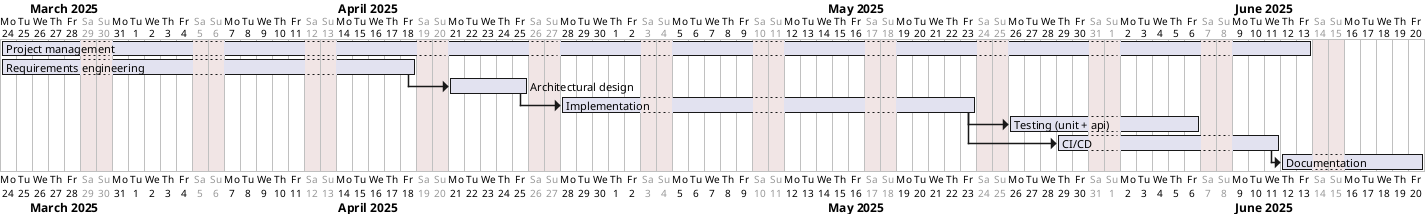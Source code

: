 @startgantt
Project starts the 24th of March 2025
saturday are closed
sunday are closed

[Project management]  lasts 12 weeks
[Requirements engineering] lasts 4 weeks
[Architectural design] starts after [Requirements engineering]'s end and lasts 1 week
[Implementation] starts after [Architectural design]'s end and lasts 4 weeks
[Testing (unit + api)] starts after [Implementation]'s end and lasts 2 weeks
[CI/CD] starts 1 week after [Implementation]'s end and lasts 2 weeks
[Documentation] starts after [CI/CD]'s end and lasts 7 days
@endgantt


